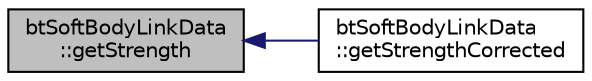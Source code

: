 digraph "btSoftBodyLinkData::getStrength"
{
  edge [fontname="Helvetica",fontsize="10",labelfontname="Helvetica",labelfontsize="10"];
  node [fontname="Helvetica",fontsize="10",shape=record];
  rankdir="LR";
  Node1 [label="btSoftBodyLinkData\l::getStrength",height=0.2,width=0.4,color="black", fillcolor="grey75", style="filled", fontcolor="black"];
  Node1 -> Node2 [dir="back",color="midnightblue",fontsize="10",style="solid",fontname="Helvetica"];
  Node2 [label="btSoftBodyLinkData\l::getStrengthCorrected",height=0.2,width=0.4,color="black", fillcolor="white", style="filled",URL="$classbt_soft_body_link_data.html#a3b6e8d1a150ec23efd999760ea7a17b3"];
}
